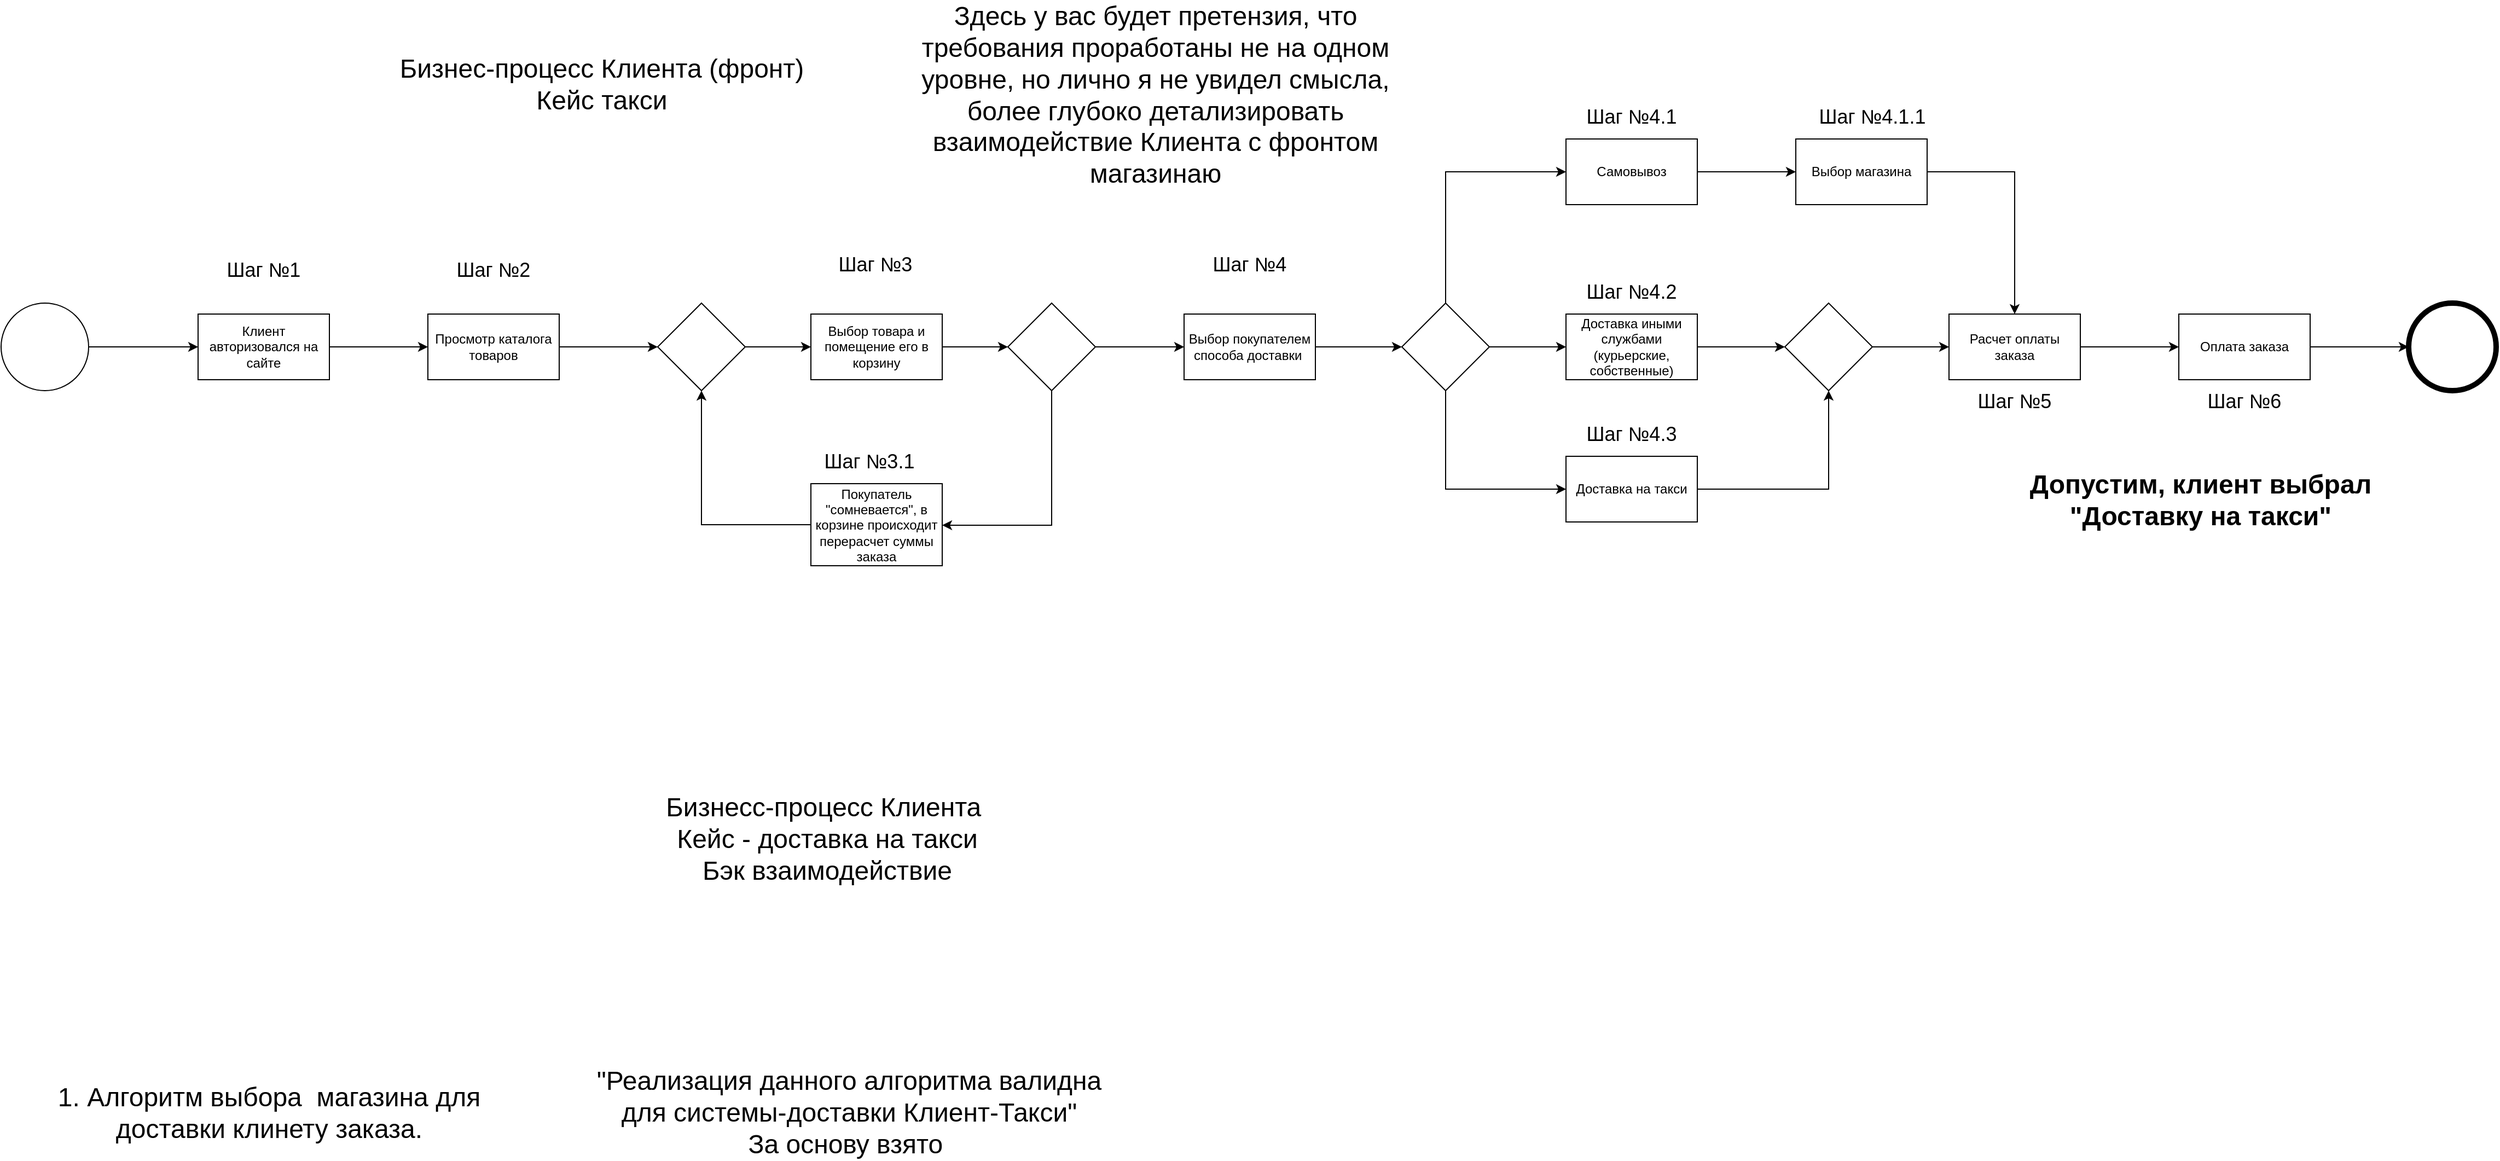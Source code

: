 <mxfile version="14.4.3" type="github">
  <diagram id="LPUY9Yh5iCmejDsE-yMz" name="Page-1">
    <mxGraphModel dx="2076" dy="1160" grid="1" gridSize="10" guides="1" tooltips="1" connect="1" arrows="1" fold="1" page="1" pageScale="1" pageWidth="827" pageHeight="1169" math="0" shadow="0">
      <root>
        <mxCell id="0" />
        <mxCell id="1" parent="0" />
        <mxCell id="FQN_f8L04oHf75iB1t_o-3" style="edgeStyle=orthogonalEdgeStyle;rounded=0;orthogonalLoop=1;jettySize=auto;html=1;entryX=0;entryY=0.5;entryDx=0;entryDy=0;" parent="1" source="FQN_f8L04oHf75iB1t_o-1" target="FQN_f8L04oHf75iB1t_o-2" edge="1">
          <mxGeometry relative="1" as="geometry" />
        </mxCell>
        <mxCell id="FQN_f8L04oHf75iB1t_o-1" value="" style="ellipse;whiteSpace=wrap;html=1;aspect=fixed;" parent="1" vertex="1">
          <mxGeometry x="100" y="360" width="80" height="80" as="geometry" />
        </mxCell>
        <mxCell id="FQN_f8L04oHf75iB1t_o-6" style="edgeStyle=orthogonalEdgeStyle;rounded=0;orthogonalLoop=1;jettySize=auto;html=1;entryX=0;entryY=0.5;entryDx=0;entryDy=0;" parent="1" source="FQN_f8L04oHf75iB1t_o-2" edge="1">
          <mxGeometry relative="1" as="geometry">
            <mxPoint x="490" y="400" as="targetPoint" />
          </mxGeometry>
        </mxCell>
        <mxCell id="FQN_f8L04oHf75iB1t_o-2" value="Клиент авторизовался на сайте" style="rounded=0;whiteSpace=wrap;html=1;" parent="1" vertex="1">
          <mxGeometry x="280" y="370" width="120" height="60" as="geometry" />
        </mxCell>
        <mxCell id="FQN_f8L04oHf75iB1t_o-4" value="&lt;font&gt;&lt;span style=&quot;font-size: 24px&quot;&gt;Бизнес-процесс Клиента (фронт)&lt;/span&gt;&lt;br&gt;&lt;span id=&quot;docs-internal-guid-454e0e27-7fff-5288-7b2e-33ac58e89149&quot;&gt;&lt;span style=&quot;font-family: &amp;#34;proxima nova&amp;#34; , sans-serif ; background-color: transparent ; vertical-align: baseline&quot;&gt;&lt;font style=&quot;font-size: 24px&quot;&gt;Кейс такси&lt;/font&gt;&lt;/span&gt;&lt;/span&gt;&lt;br&gt;&lt;/font&gt;" style="text;html=1;strokeColor=none;fillColor=none;align=center;verticalAlign=middle;whiteSpace=wrap;rounded=0;" parent="1" vertex="1">
          <mxGeometry x="414" y="130" width="470" height="60" as="geometry" />
        </mxCell>
        <mxCell id="FQN_f8L04oHf75iB1t_o-11" style="edgeStyle=orthogonalEdgeStyle;rounded=0;orthogonalLoop=1;jettySize=auto;html=1;entryX=0;entryY=0.5;entryDx=0;entryDy=0;" parent="1" source="FQN_f8L04oHf75iB1t_o-8" target="FQN_f8L04oHf75iB1t_o-18" edge="1">
          <mxGeometry relative="1" as="geometry">
            <mxPoint x="670" y="400" as="targetPoint" />
          </mxGeometry>
        </mxCell>
        <mxCell id="FQN_f8L04oHf75iB1t_o-8" value="Просмотр каталога товаров" style="rounded=0;whiteSpace=wrap;html=1;" parent="1" vertex="1">
          <mxGeometry x="490" y="370" width="120" height="60" as="geometry" />
        </mxCell>
        <mxCell id="FQN_f8L04oHf75iB1t_o-15" style="edgeStyle=orthogonalEdgeStyle;rounded=0;orthogonalLoop=1;jettySize=auto;html=1;entryX=1;entryY=0.5;entryDx=0;entryDy=0;exitX=0.5;exitY=1;exitDx=0;exitDy=0;" parent="1" source="FQN_f8L04oHf75iB1t_o-23" target="FQN_f8L04oHf75iB1t_o-16" edge="1">
          <mxGeometry relative="1" as="geometry">
            <mxPoint x="1000" y="525" as="targetPoint" />
            <Array as="points">
              <mxPoint x="1060" y="563" />
              <mxPoint x="960" y="563" />
            </Array>
          </mxGeometry>
        </mxCell>
        <mxCell id="FQN_f8L04oHf75iB1t_o-24" style="edgeStyle=orthogonalEdgeStyle;rounded=0;orthogonalLoop=1;jettySize=auto;html=1;" parent="1" source="FQN_f8L04oHf75iB1t_o-9" target="FQN_f8L04oHf75iB1t_o-23" edge="1">
          <mxGeometry relative="1" as="geometry">
            <mxPoint x="1000" y="400" as="targetPoint" />
          </mxGeometry>
        </mxCell>
        <mxCell id="FQN_f8L04oHf75iB1t_o-9" value="Выбор товара и помещение его в корзину" style="rounded=0;whiteSpace=wrap;html=1;" parent="1" vertex="1">
          <mxGeometry x="840" y="370" width="120" height="60" as="geometry" />
        </mxCell>
        <mxCell id="FQN_f8L04oHf75iB1t_o-12" value="&lt;font style=&quot;font-size: 18px&quot;&gt;Шаг №1&lt;/font&gt;" style="text;html=1;strokeColor=none;fillColor=none;align=center;verticalAlign=middle;whiteSpace=wrap;rounded=0;" parent="1" vertex="1">
          <mxGeometry x="302" y="310" width="76" height="40" as="geometry" />
        </mxCell>
        <mxCell id="FQN_f8L04oHf75iB1t_o-13" value="&lt;font style=&quot;font-size: 18px&quot;&gt;Шаг №2&lt;/font&gt;" style="text;html=1;strokeColor=none;fillColor=none;align=center;verticalAlign=middle;whiteSpace=wrap;rounded=0;" parent="1" vertex="1">
          <mxGeometry x="512" y="310" width="76" height="40" as="geometry" />
        </mxCell>
        <mxCell id="FQN_f8L04oHf75iB1t_o-14" value="&lt;font style=&quot;font-size: 18px&quot;&gt;Шаг №3&lt;/font&gt;" style="text;html=1;strokeColor=none;fillColor=none;align=center;verticalAlign=middle;whiteSpace=wrap;rounded=0;" parent="1" vertex="1">
          <mxGeometry x="861" y="305" width="76" height="40" as="geometry" />
        </mxCell>
        <mxCell id="FQN_f8L04oHf75iB1t_o-20" style="edgeStyle=orthogonalEdgeStyle;rounded=0;orthogonalLoop=1;jettySize=auto;html=1;entryX=0.5;entryY=1;entryDx=0;entryDy=0;" parent="1" source="FQN_f8L04oHf75iB1t_o-16" target="FQN_f8L04oHf75iB1t_o-18" edge="1">
          <mxGeometry relative="1" as="geometry" />
        </mxCell>
        <mxCell id="FQN_f8L04oHf75iB1t_o-16" value="Покупатель &quot;сомневается&quot;, в корзине происходит перерасчет суммы заказа" style="rounded=0;whiteSpace=wrap;html=1;" parent="1" vertex="1">
          <mxGeometry x="840" y="525" width="120" height="75" as="geometry" />
        </mxCell>
        <mxCell id="FQN_f8L04oHf75iB1t_o-17" value="&lt;font style=&quot;font-size: 18px&quot;&gt;Шаг №3.1&lt;/font&gt;" style="text;html=1;strokeColor=none;fillColor=none;align=center;verticalAlign=middle;whiteSpace=wrap;rounded=0;" parent="1" vertex="1">
          <mxGeometry x="850" y="485" width="87" height="40" as="geometry" />
        </mxCell>
        <mxCell id="FQN_f8L04oHf75iB1t_o-19" style="edgeStyle=orthogonalEdgeStyle;rounded=0;orthogonalLoop=1;jettySize=auto;html=1;exitX=1;exitY=0.5;exitDx=0;exitDy=0;entryX=0;entryY=0.5;entryDx=0;entryDy=0;" parent="1" source="FQN_f8L04oHf75iB1t_o-18" target="FQN_f8L04oHf75iB1t_o-9" edge="1">
          <mxGeometry relative="1" as="geometry" />
        </mxCell>
        <mxCell id="FQN_f8L04oHf75iB1t_o-18" value="" style="rhombus;whiteSpace=wrap;html=1;" parent="1" vertex="1">
          <mxGeometry x="700" y="360" width="80" height="80" as="geometry" />
        </mxCell>
        <mxCell id="FQN_f8L04oHf75iB1t_o-26" style="edgeStyle=orthogonalEdgeStyle;rounded=0;orthogonalLoop=1;jettySize=auto;html=1;entryX=0;entryY=0.5;entryDx=0;entryDy=0;" parent="1" source="FQN_f8L04oHf75iB1t_o-23" target="FQN_f8L04oHf75iB1t_o-25" edge="1">
          <mxGeometry relative="1" as="geometry" />
        </mxCell>
        <mxCell id="FQN_f8L04oHf75iB1t_o-23" value="" style="rhombus;whiteSpace=wrap;html=1;" parent="1" vertex="1">
          <mxGeometry x="1020" y="360" width="80" height="80" as="geometry" />
        </mxCell>
        <mxCell id="FQN_f8L04oHf75iB1t_o-29" style="edgeStyle=orthogonalEdgeStyle;rounded=0;orthogonalLoop=1;jettySize=auto;html=1;" parent="1" source="FQN_f8L04oHf75iB1t_o-25" target="FQN_f8L04oHf75iB1t_o-28" edge="1">
          <mxGeometry relative="1" as="geometry" />
        </mxCell>
        <mxCell id="FQN_f8L04oHf75iB1t_o-25" value="Выбор покупателем способа доставки&amp;nbsp;" style="rounded=0;whiteSpace=wrap;html=1;" parent="1" vertex="1">
          <mxGeometry x="1181" y="370" width="120" height="60" as="geometry" />
        </mxCell>
        <mxCell id="FQN_f8L04oHf75iB1t_o-27" value="&lt;font style=&quot;font-size: 18px&quot;&gt;Шаг №4&lt;/font&gt;" style="text;html=1;strokeColor=none;fillColor=none;align=center;verticalAlign=middle;whiteSpace=wrap;rounded=0;" parent="1" vertex="1">
          <mxGeometry x="1203" y="305" width="76" height="40" as="geometry" />
        </mxCell>
        <mxCell id="FQN_f8L04oHf75iB1t_o-31" style="edgeStyle=orthogonalEdgeStyle;rounded=0;orthogonalLoop=1;jettySize=auto;html=1;exitX=0.5;exitY=1;exitDx=0;exitDy=0;entryX=0;entryY=0.5;entryDx=0;entryDy=0;" parent="1" source="FQN_f8L04oHf75iB1t_o-28" target="FQN_f8L04oHf75iB1t_o-30" edge="1">
          <mxGeometry relative="1" as="geometry" />
        </mxCell>
        <mxCell id="FQN_f8L04oHf75iB1t_o-33" style="edgeStyle=orthogonalEdgeStyle;rounded=0;orthogonalLoop=1;jettySize=auto;html=1;exitX=1;exitY=0.5;exitDx=0;exitDy=0;entryX=0;entryY=0.5;entryDx=0;entryDy=0;" parent="1" source="FQN_f8L04oHf75iB1t_o-28" target="FQN_f8L04oHf75iB1t_o-32" edge="1">
          <mxGeometry relative="1" as="geometry" />
        </mxCell>
        <mxCell id="FQN_f8L04oHf75iB1t_o-36" style="edgeStyle=orthogonalEdgeStyle;rounded=0;orthogonalLoop=1;jettySize=auto;html=1;entryX=0;entryY=0.5;entryDx=0;entryDy=0;" parent="1" source="FQN_f8L04oHf75iB1t_o-28" target="FQN_f8L04oHf75iB1t_o-37" edge="1">
          <mxGeometry relative="1" as="geometry">
            <mxPoint x="1420" y="230" as="targetPoint" />
            <Array as="points">
              <mxPoint x="1420" y="240" />
            </Array>
          </mxGeometry>
        </mxCell>
        <mxCell id="FQN_f8L04oHf75iB1t_o-28" value="" style="rhombus;whiteSpace=wrap;html=1;" parent="1" vertex="1">
          <mxGeometry x="1380" y="360" width="80" height="80" as="geometry" />
        </mxCell>
        <mxCell id="FQN_f8L04oHf75iB1t_o-41" style="edgeStyle=orthogonalEdgeStyle;rounded=0;orthogonalLoop=1;jettySize=auto;html=1;entryX=0.5;entryY=1;entryDx=0;entryDy=0;" parent="1" source="FQN_f8L04oHf75iB1t_o-30" target="FQN_f8L04oHf75iB1t_o-38" edge="1">
          <mxGeometry relative="1" as="geometry" />
        </mxCell>
        <mxCell id="FQN_f8L04oHf75iB1t_o-30" value="Доставка на такси" style="rounded=0;whiteSpace=wrap;html=1;" parent="1" vertex="1">
          <mxGeometry x="1530" y="500" width="120" height="60" as="geometry" />
        </mxCell>
        <mxCell id="FQN_f8L04oHf75iB1t_o-40" style="edgeStyle=orthogonalEdgeStyle;rounded=0;orthogonalLoop=1;jettySize=auto;html=1;entryX=0;entryY=0.5;entryDx=0;entryDy=0;" parent="1" source="FQN_f8L04oHf75iB1t_o-32" target="FQN_f8L04oHf75iB1t_o-38" edge="1">
          <mxGeometry relative="1" as="geometry" />
        </mxCell>
        <mxCell id="FQN_f8L04oHf75iB1t_o-32" value="Доставка иными службами (курьерские, собственные)" style="rounded=0;whiteSpace=wrap;html=1;" parent="1" vertex="1">
          <mxGeometry x="1530" y="370" width="120" height="60" as="geometry" />
        </mxCell>
        <mxCell id="FQN_f8L04oHf75iB1t_o-34" value="&lt;font style=&quot;font-size: 18px&quot;&gt;Шаг №4.3&lt;/font&gt;" style="text;html=1;strokeColor=none;fillColor=none;align=center;verticalAlign=middle;whiteSpace=wrap;rounded=0;" parent="1" vertex="1">
          <mxGeometry x="1540" y="460" width="100" height="40" as="geometry" />
        </mxCell>
        <mxCell id="FQN_f8L04oHf75iB1t_o-35" value="&lt;font style=&quot;font-size: 18px&quot;&gt;Шаг №4.2&lt;/font&gt;" style="text;html=1;strokeColor=none;fillColor=none;align=center;verticalAlign=middle;whiteSpace=wrap;rounded=0;" parent="1" vertex="1">
          <mxGeometry x="1540" y="330" width="100" height="40" as="geometry" />
        </mxCell>
        <mxCell id="FQN_f8L04oHf75iB1t_o-42" style="edgeStyle=orthogonalEdgeStyle;rounded=0;orthogonalLoop=1;jettySize=auto;html=1;" parent="1" source="FQN_f8L04oHf75iB1t_o-37" edge="1">
          <mxGeometry relative="1" as="geometry">
            <mxPoint x="1740" y="240" as="targetPoint" />
          </mxGeometry>
        </mxCell>
        <mxCell id="FQN_f8L04oHf75iB1t_o-37" value="Самовывоз" style="rounded=0;whiteSpace=wrap;html=1;" parent="1" vertex="1">
          <mxGeometry x="1530" y="210" width="120" height="60" as="geometry" />
        </mxCell>
        <mxCell id="FQN_f8L04oHf75iB1t_o-43" style="edgeStyle=orthogonalEdgeStyle;rounded=0;orthogonalLoop=1;jettySize=auto;html=1;" parent="1" source="FQN_f8L04oHf75iB1t_o-38" edge="1">
          <mxGeometry relative="1" as="geometry">
            <mxPoint x="1880" y="400" as="targetPoint" />
          </mxGeometry>
        </mxCell>
        <mxCell id="FQN_f8L04oHf75iB1t_o-38" value="" style="rhombus;whiteSpace=wrap;html=1;" parent="1" vertex="1">
          <mxGeometry x="1730" y="360" width="80" height="80" as="geometry" />
        </mxCell>
        <mxCell id="FQN_f8L04oHf75iB1t_o-39" value="&lt;font style=&quot;font-size: 18px&quot;&gt;Шаг №4.1&lt;/font&gt;" style="text;html=1;strokeColor=none;fillColor=none;align=center;verticalAlign=middle;whiteSpace=wrap;rounded=0;" parent="1" vertex="1">
          <mxGeometry x="1540" y="170" width="100" height="40" as="geometry" />
        </mxCell>
        <mxCell id="FQN_f8L04oHf75iB1t_o-49" style="edgeStyle=orthogonalEdgeStyle;rounded=0;orthogonalLoop=1;jettySize=auto;html=1;" parent="1" source="FQN_f8L04oHf75iB1t_o-44" edge="1">
          <mxGeometry relative="1" as="geometry">
            <mxPoint x="2090" y="400" as="targetPoint" />
          </mxGeometry>
        </mxCell>
        <mxCell id="FQN_f8L04oHf75iB1t_o-44" value="Расчет оплаты заказа" style="rounded=0;whiteSpace=wrap;html=1;" parent="1" vertex="1">
          <mxGeometry x="1880" y="370" width="120" height="60" as="geometry" />
        </mxCell>
        <mxCell id="FQN_f8L04oHf75iB1t_o-45" value="&lt;font style=&quot;font-size: 18px&quot;&gt;Шаг №5&lt;/font&gt;" style="text;html=1;strokeColor=none;fillColor=none;align=center;verticalAlign=middle;whiteSpace=wrap;rounded=0;" parent="1" vertex="1">
          <mxGeometry x="1890" y="430" width="100" height="40" as="geometry" />
        </mxCell>
        <mxCell id="FQN_f8L04oHf75iB1t_o-47" style="edgeStyle=orthogonalEdgeStyle;rounded=0;orthogonalLoop=1;jettySize=auto;html=1;" parent="1" source="FQN_f8L04oHf75iB1t_o-46" target="FQN_f8L04oHf75iB1t_o-44" edge="1">
          <mxGeometry relative="1" as="geometry" />
        </mxCell>
        <mxCell id="FQN_f8L04oHf75iB1t_o-46" value="Выбор магазина" style="rounded=0;whiteSpace=wrap;html=1;" parent="1" vertex="1">
          <mxGeometry x="1740" y="210" width="120" height="60" as="geometry" />
        </mxCell>
        <mxCell id="FQN_f8L04oHf75iB1t_o-48" value="&lt;font style=&quot;font-size: 18px&quot;&gt;Шаг №4.1.1&lt;/font&gt;" style="text;html=1;strokeColor=none;fillColor=none;align=center;verticalAlign=middle;whiteSpace=wrap;rounded=0;" parent="1" vertex="1">
          <mxGeometry x="1750" y="170" width="120" height="40" as="geometry" />
        </mxCell>
        <mxCell id="FQN_f8L04oHf75iB1t_o-50" value="" style="ellipse;whiteSpace=wrap;html=1;aspect=fixed;strokeWidth=5;" parent="1" vertex="1">
          <mxGeometry x="2300" y="360" width="80" height="80" as="geometry" />
        </mxCell>
        <mxCell id="FQN_f8L04oHf75iB1t_o-53" style="edgeStyle=orthogonalEdgeStyle;rounded=0;orthogonalLoop=1;jettySize=auto;html=1;entryX=0;entryY=0.5;entryDx=0;entryDy=0;" parent="1" source="FQN_f8L04oHf75iB1t_o-51" target="FQN_f8L04oHf75iB1t_o-50" edge="1">
          <mxGeometry relative="1" as="geometry" />
        </mxCell>
        <mxCell id="FQN_f8L04oHf75iB1t_o-51" value="Оплата заказа" style="rounded=0;whiteSpace=wrap;html=1;" parent="1" vertex="1">
          <mxGeometry x="2090" y="370" width="120" height="60" as="geometry" />
        </mxCell>
        <mxCell id="FQN_f8L04oHf75iB1t_o-52" value="&lt;font style=&quot;font-size: 18px&quot;&gt;Шаг №6&lt;/font&gt;" style="text;html=1;strokeColor=none;fillColor=none;align=center;verticalAlign=middle;whiteSpace=wrap;rounded=0;" parent="1" vertex="1">
          <mxGeometry x="2100" y="430" width="100" height="40" as="geometry" />
        </mxCell>
        <mxCell id="6u1IUsdwqPgjuvoUIa0u-1" value="&lt;span style=&quot;font-size: 24px&quot;&gt;Бизнесс-процесс Клиента&amp;nbsp;&lt;br&gt;Кейс - доставка на такси&lt;br&gt;Бэк взаимодействие&lt;br&gt;&lt;/span&gt;" style="text;html=1;strokeColor=none;fillColor=none;align=center;verticalAlign=middle;whiteSpace=wrap;rounded=0;" parent="1" vertex="1">
          <mxGeometry x="620" y="820" width="470" height="60" as="geometry" />
        </mxCell>
        <mxCell id="6u1IUsdwqPgjuvoUIa0u-2" value="&lt;font style=&quot;font-size: 24px&quot;&gt;&lt;b&gt;Допустим, клиент выбрал &quot;Доставку на такси&quot;&lt;/b&gt;&lt;/font&gt;" style="text;html=1;strokeColor=none;fillColor=none;align=center;verticalAlign=middle;whiteSpace=wrap;rounded=0;" parent="1" vertex="1">
          <mxGeometry x="1890" y="520" width="440" height="40" as="geometry" />
        </mxCell>
        <mxCell id="6u1IUsdwqPgjuvoUIa0u-3" value="&lt;span style=&quot;font-size: 24px&quot;&gt;1. Алгоритм выбора&amp;nbsp; магазина для доставки клинету заказа.&lt;br&gt;&lt;/span&gt;" style="text;html=1;strokeColor=none;fillColor=none;align=center;verticalAlign=middle;whiteSpace=wrap;rounded=0;" parent="1" vertex="1">
          <mxGeometry x="110" y="1070" width="470" height="60" as="geometry" />
        </mxCell>
        <mxCell id="6u1IUsdwqPgjuvoUIa0u-4" value="&lt;font style=&quot;font-size: 24px&quot;&gt;&quot;Реализация данного алгоритма валидна для системы-доставки Клиент-Такси&quot;&lt;br&gt;За основу взято&amp;nbsp;&lt;br&gt;&lt;/font&gt;" style="text;html=1;strokeColor=none;fillColor=none;align=center;verticalAlign=middle;whiteSpace=wrap;rounded=0;" parent="1" vertex="1">
          <mxGeometry x="640" y="1070" width="470" height="60" as="geometry" />
        </mxCell>
        <mxCell id="XXavNbmMzwCFzMOehlOA-1" value="&lt;span style=&quot;font-size: 24px&quot;&gt;Здесь у вас будет претензия, что требования проработаны не на одном уровне, но лично я не увидел смысла, более глубоко детализировать взаимодействие Клиента с фронтом магазинаю&lt;br&gt;&lt;/span&gt;" style="text;html=1;strokeColor=none;fillColor=none;align=center;verticalAlign=middle;whiteSpace=wrap;rounded=0;" vertex="1" parent="1">
          <mxGeometry x="920" y="140" width="470" height="60" as="geometry" />
        </mxCell>
      </root>
    </mxGraphModel>
  </diagram>
</mxfile>
